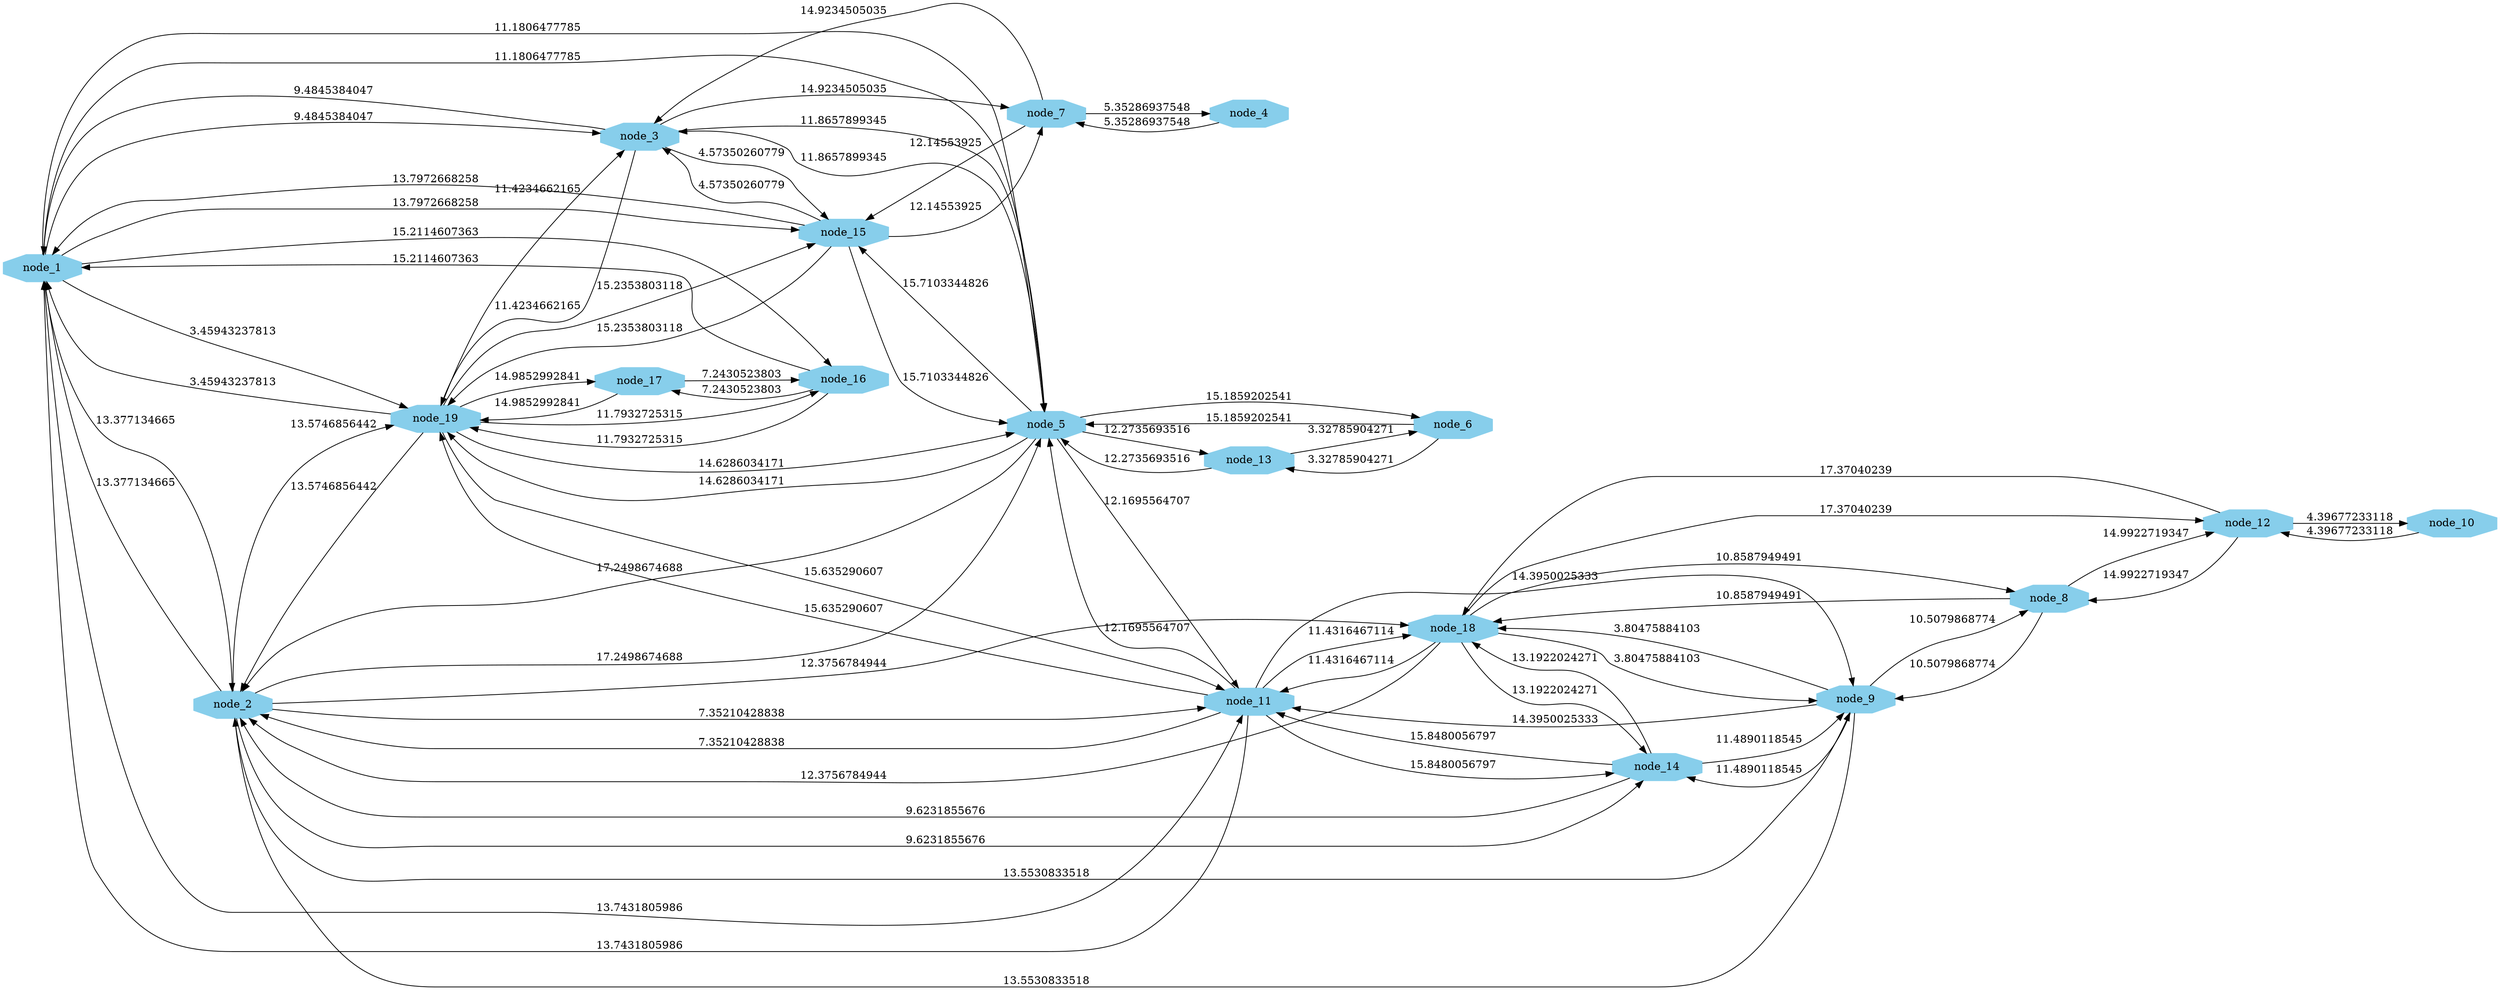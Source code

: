 digraph G {
node [width=.3,height=.3,shape=octagon,style=filled,color=skyblue];
overlap="false";
rankdir="LR";
aspect="1";
node_1 [pos="82.3437085789,22.0615420511!"];
node_2 [pos="69.6221946807,17.9250198425!"];
node_3 [pos="89.6404061928,28.120805429!"];
node_4 [pos="98.1866158223,46.3852506957!"];
node_5 [pos="78.659809514,32.6178563902!"];
node_6 [pos="74.080315869,47.0968208532!"];
node_7 [pos="96.7985136897,41.215494123!"];
node_8 [pos="47.4532599688,24.7874861368!"];
node_9 [pos="56.0983066534,18.8141323019!"];
node_10 [pos="54.1297585311,42.9731909443!"];
node_11 [pos="68.9751752027,25.2485984256!"];
node_12 [pos="52.9331087579,38.7423947719!"];
node_13 [pos="76.3621393612,44.6744403383!"];
node_14 [pos="63.7844414492,10.2747690181!"];
node_15 [pos="94.0346766348,29.3886040665!"];
node_16 [pos="87.9645777022,7.926678485!"];
node_17 [pos="82.0392054598,3.76113271372!"];
node_18 [pos="57.9796288834,22.1212181044!"];
node_19 [pos="83.1745477995,18.703361209!"];
      node_13 -> node_6 [label="3.32785904271"];
      node_13 -> node_5 [label="12.2735693516"];
      node_14 -> node_18 [label="13.1922024271"];
      node_14 -> node_2 [label="9.6231855676"];
      node_14 -> node_9 [label="11.4890118545"];
      node_14 -> node_11 [label="15.8480056797"];
      node_18 -> node_9 [label="3.80475884103"];
      node_18 -> node_8 [label="10.8587949491"];
      node_18 -> node_14 [label="13.1922024271"];
      node_18 -> node_12 [label="17.37040239"];
      node_18 -> node_11 [label="11.4316467114"];
      node_18 -> node_2 [label="12.3756784944"];
      node_19 -> node_17 [label="14.9852992841"];
      node_19 -> node_16 [label="11.7932725315"];
      node_19 -> node_15 [label="15.2353803118"];
      node_19 -> node_3 [label="11.4234662165"];
      node_19 -> node_2 [label="13.5746856442"];
      node_19 -> node_1 [label="3.45943237813"];
      node_19 -> node_11 [label="15.635290607"];
      node_19 -> node_5 [label="14.6286034171"];
      node_9 -> node_14 [label="11.4890118545"];
      node_9 -> node_18 [label="3.80475884103"];
      node_9 -> node_2 [label="13.5530833518"];
      node_9 -> node_11 [label="14.3950025333"];
      node_9 -> node_8 [label="10.5079868774"];
      node_8 -> node_12 [label="14.9922719347"];
      node_8 -> node_9 [label="10.5079868774"];
      node_8 -> node_18 [label="10.8587949491"];
      node_7 -> node_15 [label="12.14553925"];
      node_7 -> node_4 [label="5.35286937548"];
      node_7 -> node_3 [label="14.9234505035"];
      node_6 -> node_5 [label="15.1859202541"];
      node_6 -> node_13 [label="3.32785904271"];
      node_5 -> node_3 [label="11.8657899345"];
      node_5 -> node_19 [label="14.6286034171"];
      node_5 -> node_6 [label="15.1859202541"];
      node_5 -> node_15 [label="15.7103344826"];
      node_5 -> node_13 [label="12.2735693516"];
      node_5 -> node_2 [label="17.2498674688"];
      node_5 -> node_1 [label="11.1806477785"];
      node_5 -> node_11 [label="12.1695564707"];
      node_4 -> node_7 [label="5.35286937548"];
      node_3 -> node_7 [label="14.9234505035"];
      node_3 -> node_5 [label="11.8657899345"];
      node_3 -> node_15 [label="4.57350260779"];
      node_3 -> node_1 [label="9.4845384047"];
      node_3 -> node_19 [label="11.4234662165"];
      node_2 -> node_19 [label="13.5746856442"];
      node_2 -> node_9 [label="13.5530833518"];
      node_2 -> node_18 [label="12.3756784944"];
      node_2 -> node_5 [label="17.2498674688"];
      node_2 -> node_14 [label="9.6231855676"];
      node_2 -> node_1 [label="13.377134665"];
      node_2 -> node_11 [label="7.35210428838"];
      node_1 -> node_19 [label="3.45943237813"];
      node_1 -> node_16 [label="15.2114607363"];
      node_1 -> node_5 [label="11.1806477785"];
      node_1 -> node_3 [label="9.4845384047"];
      node_1 -> node_2 [label="13.377134665"];
      node_1 -> node_11 [label="13.7431805986"];
      node_1 -> node_15 [label="13.7972668258"];
      node_10 -> node_12 [label="4.39677233118"];
      node_17 -> node_16 [label="7.2430523803"];
      node_17 -> node_19 [label="14.9852992841"];
      node_11 -> node_19 [label="15.635290607"];
      node_11 -> node_9 [label="14.3950025333"];
      node_11 -> node_18 [label="11.4316467114"];
      node_11 -> node_5 [label="12.1695564707"];
      node_11 -> node_14 [label="15.8480056797"];
      node_11 -> node_2 [label="7.35210428838"];
      node_11 -> node_1 [label="13.7431805986"];
      node_16 -> node_17 [label="7.2430523803"];
      node_16 -> node_19 [label="11.7932725315"];
      node_16 -> node_1 [label="15.2114607363"];
      node_15 -> node_7 [label="12.14553925"];
      node_15 -> node_5 [label="15.7103344826"];
      node_15 -> node_3 [label="4.57350260779"];
      node_15 -> node_19 [label="15.2353803118"];
      node_15 -> node_1 [label="13.7972668258"];
      node_12 -> node_10 [label="4.39677233118"];
      node_12 -> node_18 [label="17.37040239"];
      node_12 -> node_8 [label="14.9922719347"];
}